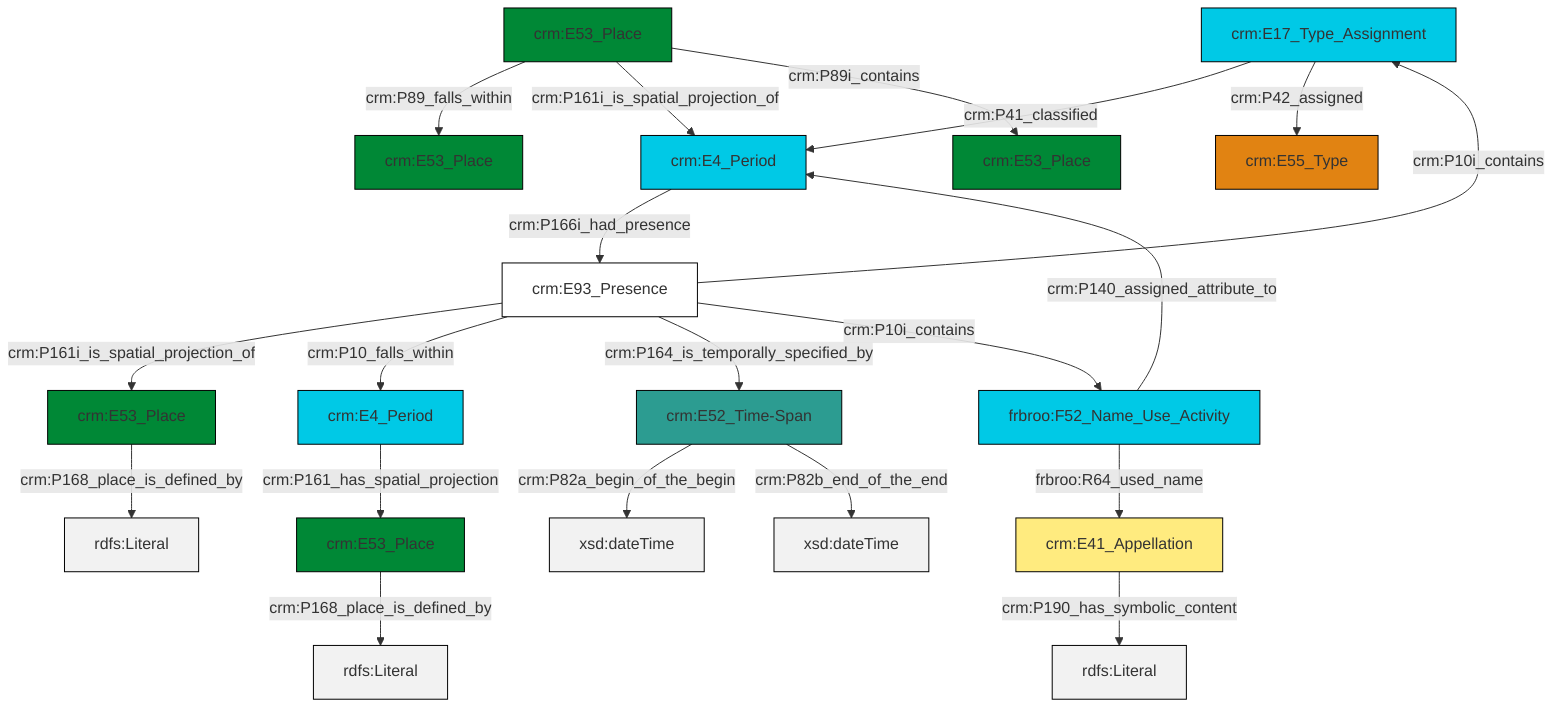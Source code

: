 graph TD
classDef Literal fill:#f2f2f2,stroke:#000000;
classDef CRM_Entity fill:#FFFFFF,stroke:#000000;
classDef Temporal_Entity fill:#00C9E6, stroke:#000000;
classDef Type fill:#E18312, stroke:#000000;
classDef Time-Span fill:#2C9C91, stroke:#000000;
classDef Appellation fill:#FFEB7F, stroke:#000000;
classDef Place fill:#008836, stroke:#000000;
classDef Persistent_Item fill:#B266B2, stroke:#000000;
classDef Conceptual_Object fill:#FFD700, stroke:#000000;
classDef Physical_Thing fill:#D2B48C, stroke:#000000;
classDef Actor fill:#f58aad, stroke:#000000;
classDef PC_Classes fill:#4ce600, stroke:#000000;
classDef Multi fill:#cccccc,stroke:#000000;

0["crm:E17_Type_Assignment"]:::Temporal_Entity -->|crm:P41_classified| 1["crm:E4_Period"]:::Temporal_Entity
9["crm:E4_Period"]:::Temporal_Entity -->|crm:P161_has_spatial_projection| 10["crm:E53_Place"]:::Place
0["crm:E17_Type_Assignment"]:::Temporal_Entity -->|crm:P42_assigned| 11["crm:E55_Type"]:::Type
4["crm:E93_Presence"]:::CRM_Entity -->|crm:P161i_is_spatial_projection_of| 13["crm:E53_Place"]:::Place
10["crm:E53_Place"]:::Place -->|crm:P168_place_is_defined_by| 14[rdfs:Literal]:::Literal
4["crm:E93_Presence"]:::CRM_Entity -->|crm:P10_falls_within| 9["crm:E4_Period"]:::Temporal_Entity
15["crm:E53_Place"]:::Place -->|crm:P89_falls_within| 2["crm:E53_Place"]:::Place
1["crm:E4_Period"]:::Temporal_Entity -->|crm:P166i_had_presence| 4["crm:E93_Presence"]:::CRM_Entity
16["frbroo:F52_Name_Use_Activity"]:::Temporal_Entity -->|frbroo:R64_used_name| 17["crm:E41_Appellation"]:::Appellation
13["crm:E53_Place"]:::Place -->|crm:P168_place_is_defined_by| 18[rdfs:Literal]:::Literal
17["crm:E41_Appellation"]:::Appellation -->|crm:P190_has_symbolic_content| 20[rdfs:Literal]:::Literal
7["crm:E52_Time-Span"]:::Time-Span -->|crm:P82a_begin_of_the_begin| 21[xsd:dateTime]:::Literal
4["crm:E93_Presence"]:::CRM_Entity -->|crm:P164_is_temporally_specified_by| 7["crm:E52_Time-Span"]:::Time-Span
7["crm:E52_Time-Span"]:::Time-Span -->|crm:P82b_end_of_the_end| 23[xsd:dateTime]:::Literal
4["crm:E93_Presence"]:::CRM_Entity -->|crm:P10i_contains| 16["frbroo:F52_Name_Use_Activity"]:::Temporal_Entity
4["crm:E93_Presence"]:::CRM_Entity -->|crm:P10i_contains| 0["crm:E17_Type_Assignment"]:::Temporal_Entity
15["crm:E53_Place"]:::Place -->|crm:P161i_is_spatial_projection_of| 1["crm:E4_Period"]:::Temporal_Entity
16["frbroo:F52_Name_Use_Activity"]:::Temporal_Entity -->|crm:P140_assigned_attribute_to| 1["crm:E4_Period"]:::Temporal_Entity
15["crm:E53_Place"]:::Place -->|crm:P89i_contains| 26["crm:E53_Place"]:::Place